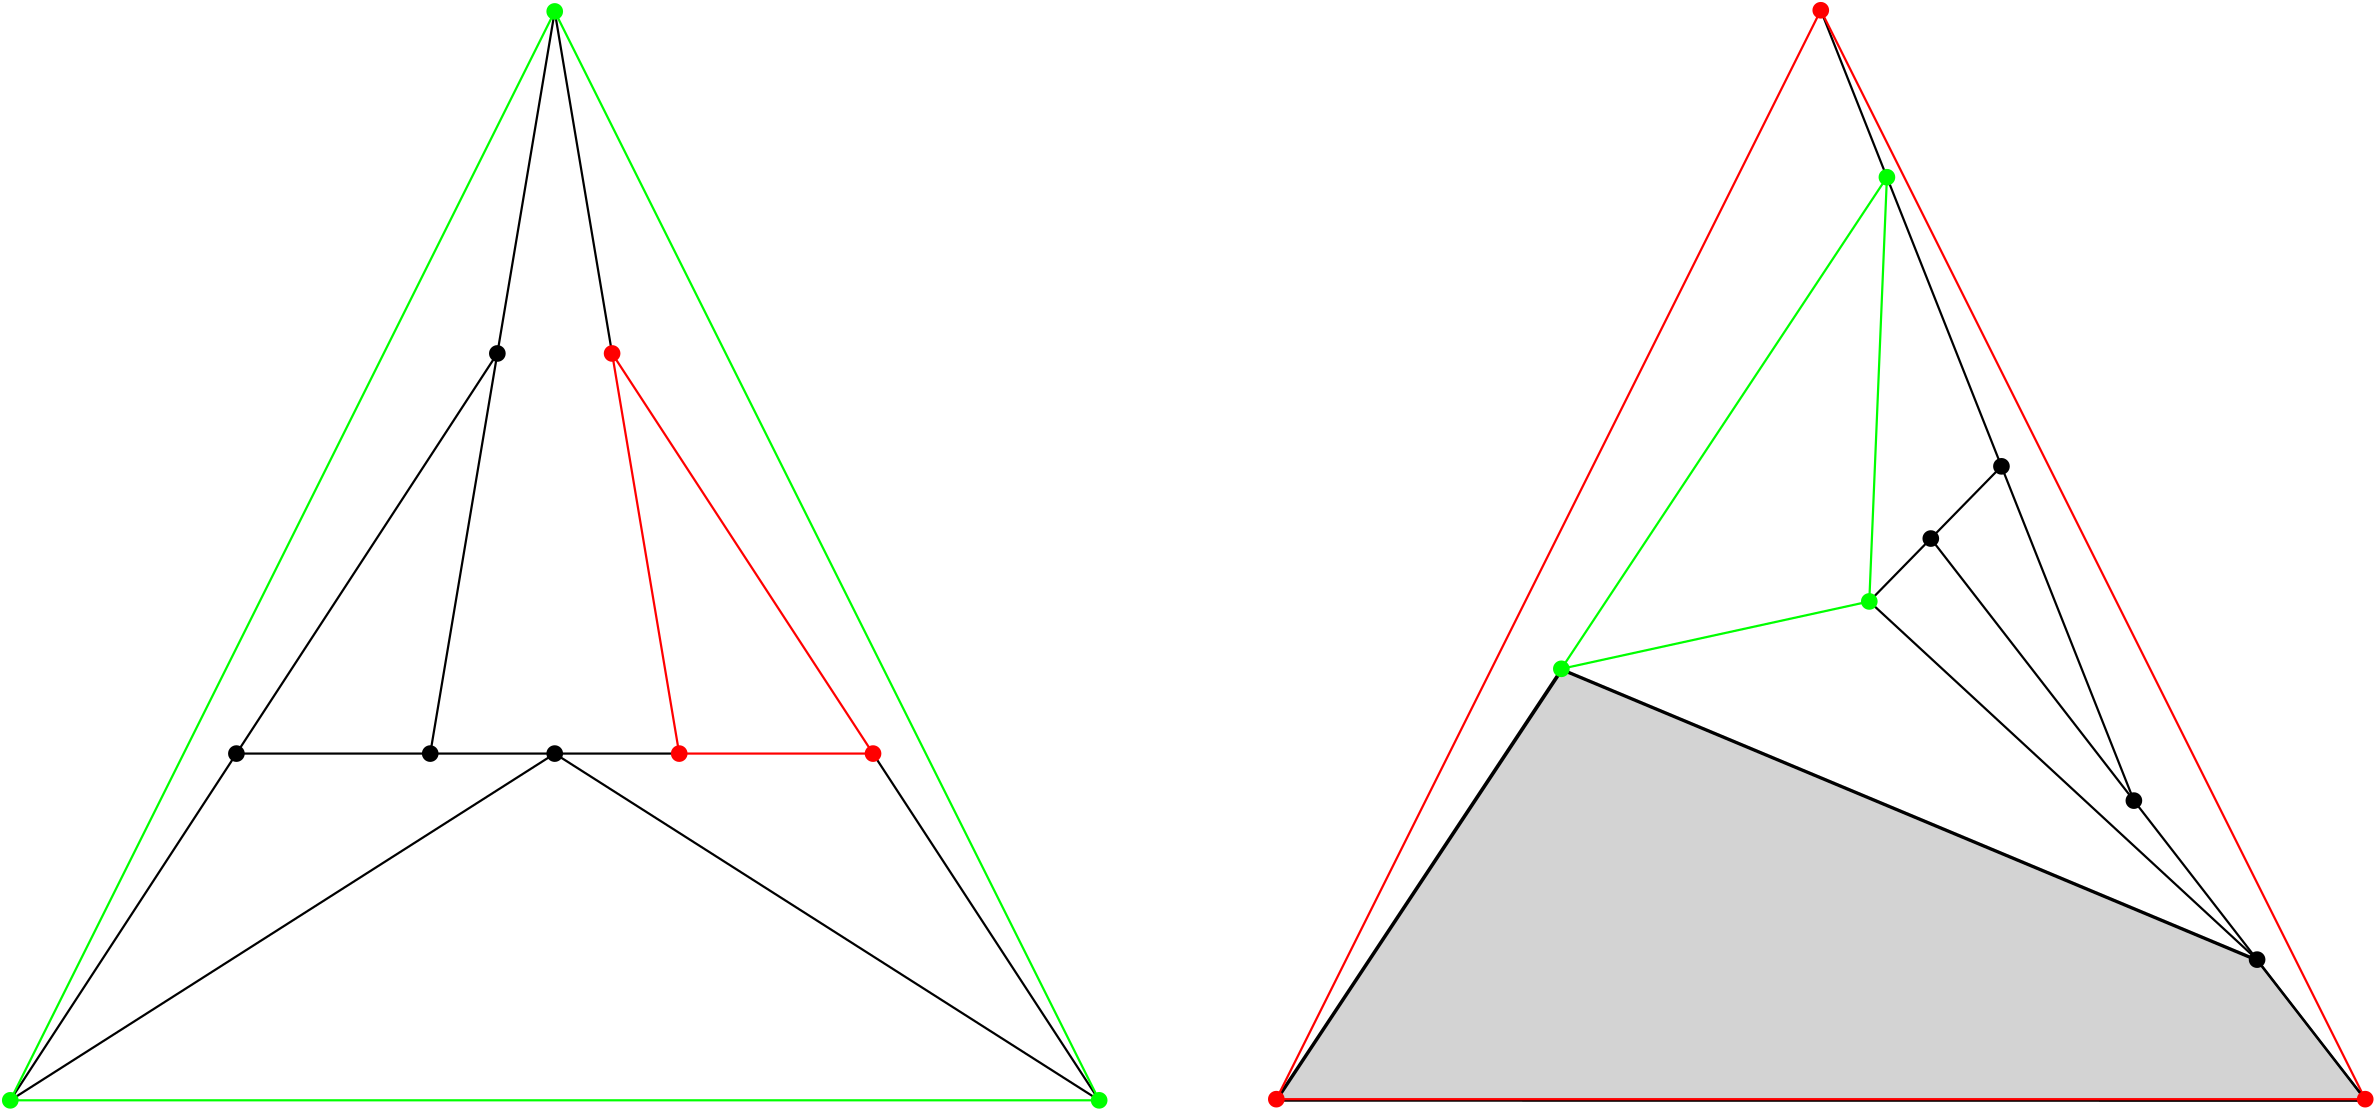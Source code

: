 <?xml version="1.0"?>
<!DOCTYPE ipe SYSTEM "ipe.dtd">
<ipe version="70206" creator="Ipe 7.2.7">
<info created="D:20150825115823" modified="D:20190706144022"/>
<ipestyle name="basic">
<symbol name="arrow/arc(spx)">
<path stroke="sym-stroke" fill="sym-stroke" pen="sym-pen">
0 0 m
-1 0.333 l
-1 -0.333 l
h
</path>
</symbol>
<symbol name="arrow/farc(spx)">
<path stroke="sym-stroke" fill="white" pen="sym-pen">
0 0 m
-1 0.333 l
-1 -0.333 l
h
</path>
</symbol>
<symbol name="mark/circle(sx)" transformations="translations">
<path fill="sym-stroke">
0.6 0 0 0.6 0 0 e
0.4 0 0 0.4 0 0 e
</path>
</symbol>
<symbol name="mark/disk(sx)" transformations="translations">
<path fill="sym-stroke">
0.6 0 0 0.6 0 0 e
</path>
</symbol>
<symbol name="mark/fdisk(sfx)" transformations="translations">
<group>
<path fill="sym-fill">
0.5 0 0 0.5 0 0 e
</path>
<path fill="sym-stroke" fillrule="eofill">
0.6 0 0 0.6 0 0 e
0.4 0 0 0.4 0 0 e
</path>
</group>
</symbol>
<symbol name="mark/box(sx)" transformations="translations">
<path fill="sym-stroke" fillrule="eofill">
-0.6 -0.6 m
0.6 -0.6 l
0.6 0.6 l
-0.6 0.6 l
h
-0.4 -0.4 m
0.4 -0.4 l
0.4 0.4 l
-0.4 0.4 l
h
</path>
</symbol>
<symbol name="mark/square(sx)" transformations="translations">
<path fill="sym-stroke">
-0.6 -0.6 m
0.6 -0.6 l
0.6 0.6 l
-0.6 0.6 l
h
</path>
</symbol>
<symbol name="mark/fsquare(sfx)" transformations="translations">
<group>
<path fill="sym-fill">
-0.5 -0.5 m
0.5 -0.5 l
0.5 0.5 l
-0.5 0.5 l
h
</path>
<path fill="sym-stroke" fillrule="eofill">
-0.6 -0.6 m
0.6 -0.6 l
0.6 0.6 l
-0.6 0.6 l
h
-0.4 -0.4 m
0.4 -0.4 l
0.4 0.4 l
-0.4 0.4 l
h
</path>
</group>
</symbol>
<symbol name="mark/cross(sx)" transformations="translations">
<group>
<path fill="sym-stroke">
-0.43 -0.57 m
0.57 0.43 l
0.43 0.57 l
-0.57 -0.43 l
h
</path>
<path fill="sym-stroke">
-0.43 0.57 m
0.57 -0.43 l
0.43 -0.57 l
-0.57 0.43 l
h
</path>
</group>
</symbol>
<symbol name="arrow/fnormal(spx)">
<path stroke="sym-stroke" fill="white" pen="sym-pen">
0 0 m
-1 0.333 l
-1 -0.333 l
h
</path>
</symbol>
<symbol name="arrow/pointed(spx)">
<path stroke="sym-stroke" fill="sym-stroke" pen="sym-pen">
0 0 m
-1 0.333 l
-0.8 0 l
-1 -0.333 l
h
</path>
</symbol>
<symbol name="arrow/fpointed(spx)">
<path stroke="sym-stroke" fill="white" pen="sym-pen">
0 0 m
-1 0.333 l
-0.8 0 l
-1 -0.333 l
h
</path>
</symbol>
<symbol name="arrow/linear(spx)">
<path stroke="sym-stroke" pen="sym-pen">
-1 0.333 m
0 0 l
-1 -0.333 l
</path>
</symbol>
<symbol name="arrow/fdouble(spx)">
<path stroke="sym-stroke" fill="white" pen="sym-pen">
0 0 m
-1 0.333 l
-1 -0.333 l
h
-1 0 m
-2 0.333 l
-2 -0.333 l
h
</path>
</symbol>
<symbol name="arrow/double(spx)">
<path stroke="sym-stroke" fill="sym-stroke" pen="sym-pen">
0 0 m
-1 0.333 l
-1 -0.333 l
h
-1 0 m
-2 0.333 l
-2 -0.333 l
h
</path>
</symbol>
<pen name="heavier" value="0.8"/>
<pen name="fat" value="1.2"/>
<pen name="ultrafat" value="2"/>
<symbolsize name="large" value="5"/>
<symbolsize name="small" value="2"/>
<symbolsize name="tiny" value="1.1"/>
<arrowsize name="large" value="10"/>
<arrowsize name="small" value="5"/>
<arrowsize name="tiny" value="3"/>
<color name="red" value="1 0 0"/>
<color name="green" value="0 1 0"/>
<color name="blue" value="0 0 1"/>
<color name="yellow" value="1 1 0"/>
<color name="orange" value="1 0.647 0"/>
<color name="gold" value="1 0.843 0"/>
<color name="purple" value="0.627 0.125 0.941"/>
<color name="gray" value="0.745"/>
<color name="brown" value="0.647 0.165 0.165"/>
<color name="navy" value="0 0 0.502"/>
<color name="pink" value="1 0.753 0.796"/>
<color name="seagreen" value="0.18 0.545 0.341"/>
<color name="turquoise" value="0.251 0.878 0.816"/>
<color name="violet" value="0.933 0.51 0.933"/>
<color name="darkblue" value="0 0 0.545"/>
<color name="darkcyan" value="0 0.545 0.545"/>
<color name="darkgray" value="0.663"/>
<color name="darkgreen" value="0 0.392 0"/>
<color name="darkmagenta" value="0.545 0 0.545"/>
<color name="darkorange" value="1 0.549 0"/>
<color name="darkred" value="0.545 0 0"/>
<color name="lightblue" value="0.678 0.847 0.902"/>
<color name="lightcyan" value="0.878 1 1"/>
<color name="lightgray" value="0.827"/>
<color name="lightgreen" value="0.565 0.933 0.565"/>
<color name="lightyellow" value="1 1 0.878"/>
<dashstyle name="dashed" value="[4] 0"/>
<dashstyle name="dotted" value="[1 3] 0"/>
<dashstyle name="dash dotted" value="[4 2 1 2] 0"/>
<dashstyle name="dash dot dotted" value="[4 2 1 2 1 2] 0"/>
<textsize name="large" value="\large"/>
<textsize name="Large" value="\Large"/>
<textsize name="LARGE" value="\LARGE"/>
<textsize name="huge" value="\huge"/>
<textsize name="Huge" value="\Huge"/>
<textsize name="small" value="\small"/>
<textsize name="footnote" value="\footnotesize"/>
<textsize name="tiny" value="\tiny"/>
<textstyle name="center" begin="\begin{center}" end="\end{center}"/>
<textstyle name="itemize" begin="\begin{itemize}" end="\end{itemize}"/>
<textstyle name="item" begin="\begin{itemize}\item{}" end="\end{itemize}"/>
<gridsize name="4 pts" value="4"/>
<gridsize name="8 pts (~3 mm)" value="8"/>
<gridsize name="16 pts (~6 mm)" value="16"/>
<gridsize name="32 pts (~12 mm)" value="32"/>
<gridsize name="10 pts (~3.5 mm)" value="10"/>
<gridsize name="20 pts (~7 mm)" value="20"/>
<gridsize name="14 pts (~5 mm)" value="14"/>
<gridsize name="28 pts (~10 mm)" value="28"/>
<gridsize name="56 pts (~20 mm)" value="56"/>
<anglesize name="90 deg" value="90"/>
<anglesize name="60 deg" value="60"/>
<anglesize name="45 deg" value="45"/>
<anglesize name="30 deg" value="30"/>
<anglesize name="22.5 deg" value="22.5"/>
<tiling name="falling" angle="-60" step="4" width="1"/>
<tiling name="rising" angle="30" step="4" width="1"/>
</ipestyle>
<page>
<layer name="alpha"/>
<layer name="beta"/>
<view layers="alpha beta" active="alpha"/>
<path layer="beta" matrix="1 0 0 1 -108.125 219.995" stroke="black" pen="heavier">
296 492 m
316.655 368.871 l
</path>
<path matrix="1 0 0 1 -108.125 219.995" stroke="black" pen="heavier">
296 492 m
275.345 368.871 l
</path>
<path matrix="1 0 0 1 -108.125 219.995" stroke="black" pen="heavier">
492 100 m
410.594 224.826 l
</path>
<path matrix="1 0 0 1 -108.125 219.995" stroke="black" pen="heavier">
492 100 m
296 224.826 l
</path>
<path matrix="1 0 0 1 -108.125 219.995" stroke="black" pen="heavier">
100 100 m
296 224.826 l
</path>
<path matrix="1 0 0 1 -108.125 219.995" stroke="black" pen="heavier">
100 100 m
181.406 224.826 l
</path>
<path matrix="1 0 0 1 -108.125 219.995" stroke="black" pen="heavier">
275.345 368.871 m
181.406 224.826 l
</path>
<path matrix="1 0 0 1 -108.125 219.995" stroke="black" pen="heavier">
275.345 368.871 m
251.182 224.826 l
</path>
<path matrix="1 0 0 1 -108.125 219.995" stroke="black" pen="heavier">
340.818 224.826 m
296 224.826 l
</path>
<path matrix="1 0 0 1 -108.125 219.995" stroke="black" pen="heavier">
296 224.826 m
251.182 224.826 l
</path>
<path matrix="1 0 0 1 -108.125 219.995" stroke="black" pen="heavier">
181.406 224.826 m
251.182 224.826 l
</path>
<use layer="alpha" matrix="1 0 0 1 -108.125 219.995" name="mark/disk(sx)" pos="296 492" size="large" stroke="green"/>
<use matrix="1 0 0 1 -108.125 219.995" name="mark/disk(sx)" pos="316.655 368.871" size="large" stroke="red"/>
<use matrix="1 0 0 1 -108.125 219.995" name="mark/disk(sx)" pos="492 100" size="large" stroke="green"/>
<use matrix="1 0 0 1 -108.125 219.995" name="mark/disk(sx)" pos="100 100" size="large" stroke="green"/>
<use matrix="1 0 0 1 -108.125 219.995" name="mark/disk(sx)" pos="275.345 368.871" size="large" stroke="black"/>
<use matrix="1 0 0 1 -108.125 219.995" name="mark/disk(sx)" pos="340.818 224.826" size="large" stroke="red"/>
<use matrix="1 0 0 1 -108.125 219.995" name="mark/disk(sx)" pos="410.594 224.826" size="large" stroke="red"/>
<use matrix="1 0 0 1 -108.125 219.995" name="mark/disk(sx)" pos="296 224.826" size="large" stroke="black"/>
<use matrix="1 0 0 1 -108.125 219.995" name="mark/disk(sx)" pos="181.406 224.826" size="large" stroke="black"/>
<use matrix="1 0 0 1 -108.125 219.995" name="mark/disk(sx)" pos="251.182 224.826" size="large" stroke="black"/>
<path matrix="1 0 0 1 347.926 219.854" stroke="black" fill="lightgray" pen="heavier">
100.033 100.247 m
202.572 254.856 l
205.364 253.789 l
453.125 150.215 l
454.773 147.998 l
491.15 101.069 l
489.185 99.9853 l
99.8651 100.031 l
</path>
<path matrix="1 0 0 1 347.653 220.411" stroke="black" pen="heavier">
319.811 431.896 m
361.043 327.82 l
</path>
<path matrix="1 0 0 1 347.653 220.411" stroke="green" pen="heavier">
319.811 431.896 m
313.464 279.183 l
</path>
<path matrix="1 0 0 1 347.653 220.411" stroke="green" pen="heavier">
319.811 431.896 m
202.606 254.927 l
</path>
<path matrix="1 0 0 1 347.653 220.411" stroke="black" pen="heavier">
319.811 431.896 m
296 492 l
</path>
<path matrix="1 0 0 1 347.653 220.411" stroke="black" pen="heavier">
361.043 327.82 m
408.719 207.477 l
</path>
<path matrix="1 0 0 1 347.653 220.411" stroke="black" pen="heavier">
361.043 327.82 m
335.612 301.823 l
</path>
<path matrix="1 0 0 1 347.653 220.411" stroke="green" pen="heavier">
313.464 279.183 m
202.606 254.927 l
</path>
<path matrix="1 0 0 1 347.653 220.411" stroke="black" pen="heavier">
313.464 279.183 m
335.612 301.823 l
</path>
<path matrix="1 0 0 1 347.653 220.411" stroke="black" pen="heavier">
313.464 279.183 m
453.075 150.233 l
</path>
<path matrix="1 0 0 1 347.653 220.411" stroke="black" fill="1" pen="heavier">
202.606 254.927 m
453.075 150.233 l
</path>
<path matrix="1 0 0 1 347.653 220.411" stroke="black" fill="1" pen="heavier">
202.606 254.927 m
100 100 l
</path>
<path matrix="1 0 0 1 347.653 220.411" stroke="red" pen="heavier">
296 492 m
100 100 l
</path>
<path matrix="1 0 0 1 347.653 220.411" stroke="red" pen="heavier">
296 492 m
492 100 l
</path>
<path matrix="1 0 0 1 347.653 220.411" stroke="black" pen="heavier">
408.719 207.477 m
335.612 301.823 l
</path>
<path matrix="1 0 0 1 347.653 220.411" stroke="black" pen="heavier">
408.719 207.477 m
453.075 150.233 l
</path>
<path matrix="1 0 0 1 347.653 220.411" stroke="black" fill="1" pen="heavier">
453.075 150.233 m
492 100 l
</path>
<path matrix="1 0 0 1 347.653 220.411" stroke="red" fill="1" pen="heavier">
100 100 m
492 100 l
</path>
<use matrix="1 0 0 1 347.653 220.411" name="mark/disk(sx)" pos="319.811 431.896" size="large" stroke="green"/>
<use matrix="1 0 0 1 347.653 220.411" name="mark/disk(sx)" pos="361.043 327.82" size="large" stroke="black"/>
<use matrix="1 0 0 1 347.653 220.411" name="mark/disk(sx)" pos="313.464 279.183" size="large" stroke="green"/>
<use matrix="1 0 0 1 347.653 220.411" name="mark/disk(sx)" pos="202.606 254.927" size="large" stroke="green"/>
<use matrix="1 0 0 1 347.653 220.411" name="mark/disk(sx)" pos="296 492" size="large" stroke="red"/>
<use matrix="1 0 0 1 347.653 220.411" name="mark/disk(sx)" pos="408.719 207.477" size="large" stroke="black"/>
<use matrix="1 0 0 1 347.653 220.411" name="mark/disk(sx)" pos="335.612 301.823" size="large" stroke="black"/>
<use matrix="1 0 0 1 347.653 220.411" name="mark/disk(sx)" pos="453.075 150.233" size="large" stroke="black"/>
<use matrix="1 0 0 1 347.653 220.411" name="mark/disk(sx)" pos="100 100" size="large" stroke="red"/>
<use matrix="1 0 0 1 347.653 220.411" name="mark/disk(sx)" pos="492 100" size="large" stroke="red"/>
<path stroke="red" pen="heavier">
208.53 588.866 m
232.693 444.821 l
302.469 444.821 l
h
</path>
<path stroke="green" pen="heavier">
187.875 711.995 m
383.875 319.995 l
-8.125 319.995 l
h
</path>
</page>
</ipe>
